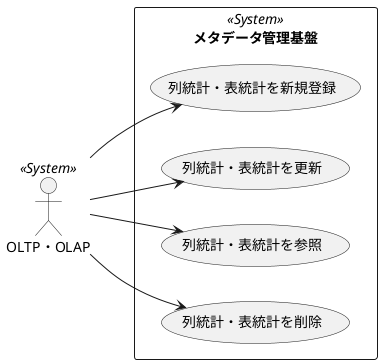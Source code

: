 @startuml
left to right direction
actor "メタデータ管理基盤" as metadata_manager << System >>
actor "OLTP・OLAP" as Tsurugi_engine << System >>
rectangle "メタデータ管理基盤" as metadata_manager {
  usecase "列統計・表統計を新規登録" as UC5
  usecase "列統計・表統計を更新" as UC6
  usecase "列統計・表統計を参照" as UC7
  usecase "列統計・表統計を削除" as UC8
}

Tsurugi_engine --> UC5
Tsurugi_engine --> UC6
Tsurugi_engine --> UC7
Tsurugi_engine --> UC8

@enduml

